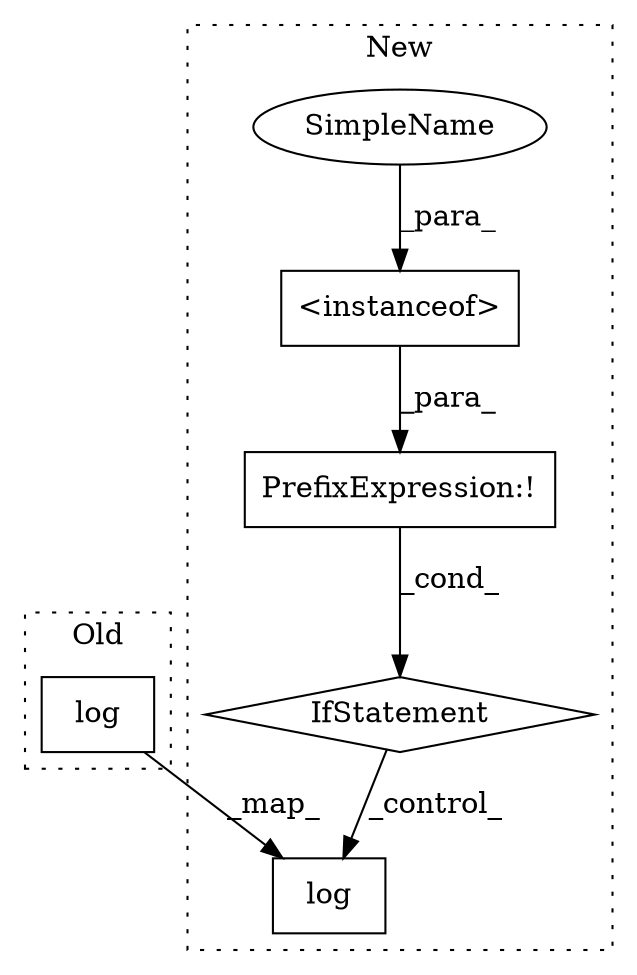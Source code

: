 digraph G {
subgraph cluster0 {
1 [label="log" a="32" s="26648,26746" l="4,1" shape="box"];
label = "Old";
style="dotted";
}
subgraph cluster1 {
2 [label="log" a="32" s="27503,27603" l="4,1" shape="box"];
3 [label="IfStatement" a="25" s="27445,27482" l="4,2" shape="diamond"];
4 [label="<instanceof>" a="62" s="27458" l="12" shape="box"];
5 [label="PrefixExpression:!" a="38" s="27449" l="1" shape="box"];
6 [label="SimpleName" a="42" s="27451" l="7" shape="ellipse"];
label = "New";
style="dotted";
}
1 -> 2 [label="_map_"];
3 -> 2 [label="_control_"];
4 -> 5 [label="_para_"];
5 -> 3 [label="_cond_"];
6 -> 4 [label="_para_"];
}